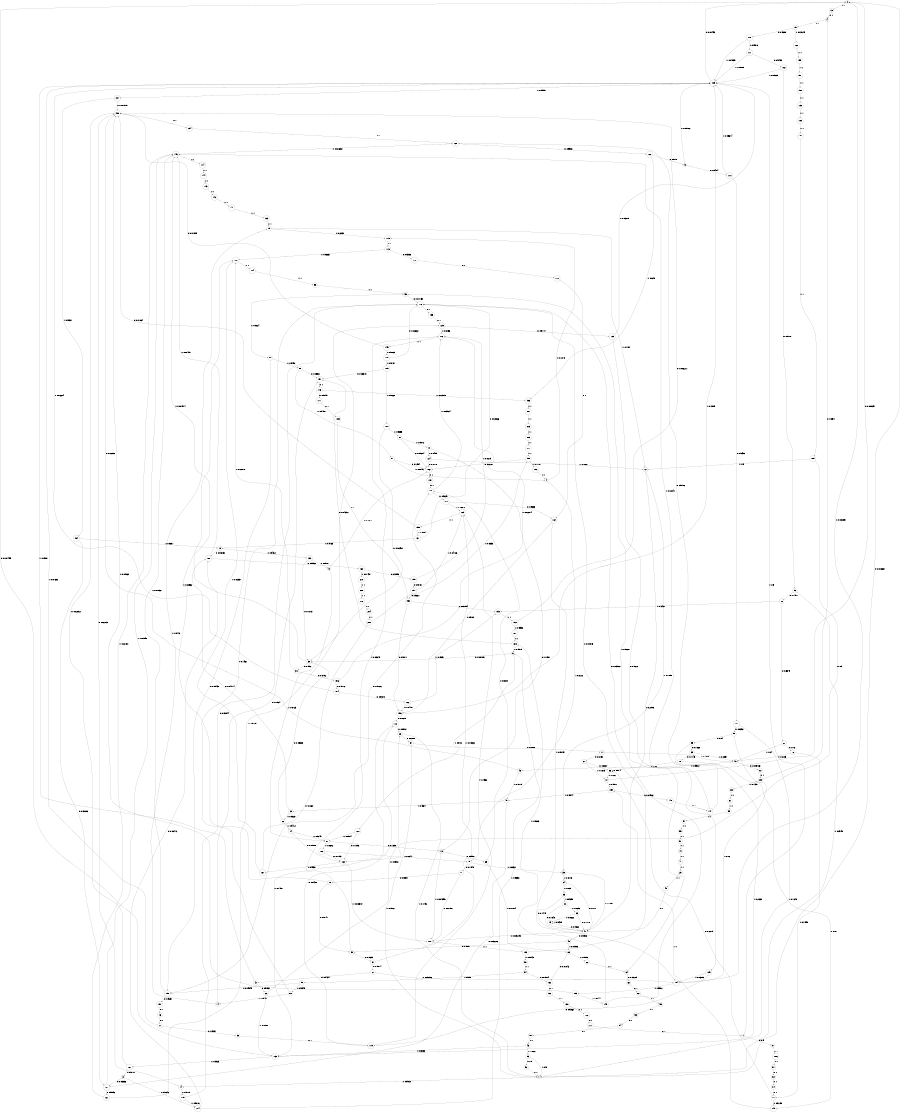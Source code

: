 digraph "ch1source_phase3_L16" {
size = "6,8.5";
ratio = "fill";
node [shape = circle];
node [fontsize = 24];
edge [fontsize = 24];
0 -> 13 [label = "0: 1        "];
1 -> 0 [label = "0: 0.008687  "];
1 -> 14 [label = "1: 0.9913   "];
2 -> 15 [label = "0: 1        "];
3 -> 127 [label = "0: 0.03536  "];
3 -> 174 [label = "1: 0.9646   "];
4 -> 115 [label = "0: 0.1278   "];
4 -> 75 [label = "1: 0.8722   "];
5 -> 110 [label = "0: 0.9484   "];
5 -> 209 [label = "1: 0.05161  "];
6 -> 38 [label = "0: 0.08705  "];
6 -> 120 [label = "1: 0.913    "];
7 -> 8 [label = "0: 0.5      "];
7 -> 209 [label = "1: 0.5      "];
8 -> 106 [label = "0: 1        "];
9 -> 162 [label = "0: 0.1277   "];
9 -> 81 [label = "1: 0.8723   "];
10 -> 73 [label = "0: 0.1501   "];
10 -> 124 [label = "1: 0.8499   "];
11 -> 27 [label = "0: 0.8192   "];
11 -> 48 [label = "1: 0.1808   "];
12 -> 47 [label = "0: 0.2195   "];
12 -> 35 [label = "1: 0.7805   "];
13 -> 2 [label = "0: 1        "];
14 -> 150 [label = "0: 0.02213  "];
14 -> 175 [label = "1: 0.9779   "];
15 -> 118 [label = "0: 0.9688   "];
15 -> 202 [label = "1: 0.03125  "];
16 -> 17 [label = "0: 1        "];
17 -> 25 [label = "0: 0.9231   "];
17 -> 209 [label = "1: 0.07692  "];
18 -> 180 [label = "0: 0.05183  "];
18 -> 132 [label = "1: 0.9482   "];
19 -> 47 [label = "0: 0.1562   "];
19 -> 19 [label = "1: 0.8438   "];
20 -> 47 [label = "0: 0.1348   "];
20 -> 23 [label = "1: 0.8652   "];
21 -> 42 [label = "0: 0.9424   "];
21 -> 194 [label = "1: 0.05756  "];
22 -> 38 [label = "0: 0.05883  "];
22 -> 24 [label = "1: 0.9412   "];
23 -> 47 [label = "0: 0.1178   "];
23 -> 19 [label = "1: 0.8822   "];
24 -> 168 [label = "0: 0.07508  "];
24 -> 81 [label = "1: 0.9249   "];
25 -> 119 [label = "0: 1        "];
26 -> 28 [label = "0: 0.8902   "];
26 -> 163 [label = "1: 0.1098   "];
27 -> 36 [label = "0: 0.8387   "];
27 -> 72 [label = "1: 0.1613   "];
28 -> 37 [label = "0: 0.8208   "];
28 -> 1 [label = "1: 0.1792   "];
29 -> 49 [label = "1: 1        "];
30 -> 196 [label = "0: 0.9792   "];
30 -> 108 [label = "1: 0.02078  "];
31 -> 21 [label = "0: 0.9514   "];
31 -> 165 [label = "1: 0.04863  "];
32 -> 180 [label = "0: 0.04774  "];
32 -> 22 [label = "1: 0.9523   "];
33 -> 47 [label = "0: 0.1475   "];
33 -> 20 [label = "1: 0.8525   "];
34 -> 47 [label = "0: 0.171    "];
34 -> 33 [label = "1: 0.829    "];
35 -> 47 [label = "0: 0.1857   "];
35 -> 34 [label = "1: 0.8143   "];
36 -> 36 [label = "0: 0.874    "];
36 -> 72 [label = "1: 0.126    "];
37 -> 11 [label = "0: 0.8088   "];
37 -> 1 [label = "1: 0.1912   "];
38 -> 30 [label = "0: 0.992    "];
38 -> 146 [label = "1: 0.007974  "];
39 -> 31 [label = "0: 0.9635   "];
39 -> 116 [label = "1: 0.03648  "];
40 -> 127 [label = "0: 0.03226  "];
40 -> 32 [label = "1: 0.9677   "];
41 -> 29 [label = "1: 1        "];
42 -> 26 [label = "0: 0.9092   "];
42 -> 209 [label = "1: 0.0908   "];
43 -> 53 [label = "0: 0.6667   "];
43 -> 163 [label = "1: 0.3333   "];
44 -> 41 [label = "1: 1        "];
45 -> 39 [label = "0: 0.9801   "];
45 -> 68 [label = "1: 0.01993  "];
46 -> 150 [label = "0: 0.02252  "];
46 -> 40 [label = "1: 0.9775   "];
47 -> 45 [label = "0: 0.9908   "];
47 -> 107 [label = "1: 0.009245  "];
48 -> 67 [label = "0: 0.009763  "];
48 -> 46 [label = "1: 0.9902   "];
49 -> 47 [label = "0: 1        "];
50 -> 43 [label = "0: 1        "];
51 -> 44 [label = "1: 1        "];
52 -> 1 [label = "1: 1        "];
53 -> 52 [label = "0: 0.5      "];
53 -> 1 [label = "1: 0.5      "];
54 -> 50 [label = "0: 1        "];
55 -> 51 [label = "1: 1        "];
56 -> 54 [label = "0: 1        "];
57 -> 55 [label = "1: 1        "];
58 -> 56 [label = "0: 1        "];
59 -> 57 [label = "1: 1        "];
60 -> 58 [label = "0: 1        "];
61 -> 59 [label = "1: 1        "];
62 -> 60 [label = "0: 1        "];
63 -> 61 [label = "1: 1        "];
64 -> 62 [label = "0: 0.03125  "];
64 -> 93 [label = "1: 0.9688   "];
65 -> 2 [label = "0: 0.8571   "];
65 -> 63 [label = "1: 0.1429   "];
66 -> 64 [label = "1: 1        "];
67 -> 65 [label = "0: 1        "];
68 -> 152 [label = "0: 0.01042  "];
68 -> 66 [label = "1: 0.9896   "];
69 -> 178 [label = "0: 0.9819   "];
69 -> 68 [label = "1: 0.01814  "];
70 -> 39 [label = "0: 0.9747   "];
70 -> 108 [label = "1: 0.02532  "];
71 -> 70 [label = "0: 0.9891   "];
71 -> 107 [label = "1: 0.01091  "];
72 -> 0 [label = "0: 0.008257  "];
72 -> 139 [label = "1: 0.9917   "];
73 -> 69 [label = "0: 0.9957   "];
73 -> 107 [label = "1: 0.004255  "];
74 -> 151 [label = "0: 0.1524   "];
74 -> 79 [label = "1: 0.8476   "];
75 -> 71 [label = "0: 0.1948   "];
75 -> 35 [label = "1: 0.8052   "];
76 -> 77 [label = "0: 0.7895   "];
76 -> 48 [label = "1: 0.2105   "];
77 -> 36 [label = "0: 0.6875   "];
77 -> 140 [label = "1: 0.3125   "];
78 -> 36 [label = "0: 0.82     "];
78 -> 140 [label = "1: 0.18     "];
79 -> 115 [label = "0: 0.2203   "];
79 -> 12 [label = "1: 0.7797   "];
80 -> 176 [label = "0: 0.1452   "];
80 -> 74 [label = "1: 0.8548   "];
81 -> 73 [label = "0: 0.1398   "];
81 -> 182 [label = "1: 0.8602   "];
82 -> 76 [label = "0: 0.76     "];
82 -> 48 [label = "1: 0.24     "];
83 -> 78 [label = "0: 0.7143   "];
83 -> 48 [label = "1: 0.2857   "];
84 -> 77 [label = "0: 1        "];
85 -> 83 [label = "0: 0.7368   "];
85 -> 163 [label = "1: 0.2632   "];
86 -> 82 [label = "0: 0.6579   "];
86 -> 193 [label = "1: 0.3421   "];
87 -> 162 [label = "0: 0.1254   "];
87 -> 4 [label = "1: 0.8746   "];
88 -> 151 [label = "0: 0.05921  "];
88 -> 87 [label = "1: 0.9408   "];
89 -> 198 [label = "0: 0.04545  "];
89 -> 80 [label = "1: 0.9545   "];
90 -> 198 [label = "0: 0.05438  "];
90 -> 88 [label = "1: 0.9456   "];
91 -> 162 [label = "0: 0.09284  "];
91 -> 10 [label = "1: 0.9072   "];
92 -> 84 [label = "0: 1        "];
93 -> 176 [label = "0: 0.01765  "];
93 -> 90 [label = "1: 0.9824   "];
94 -> 152 [label = "0: 0.01504  "];
94 -> 89 [label = "1: 0.985    "];
95 -> 85 [label = "0: 0.84     "];
95 -> 194 [label = "1: 0.16     "];
96 -> 86 [label = "0: 0.7451   "];
96 -> 1 [label = "1: 0.2549   "];
97 -> 92 [label = "0: 1        "];
98 -> 94 [label = "1: 1        "];
99 -> 93 [label = "1: 1        "];
100 -> 38 [label = "0: 0.06452  "];
100 -> 91 [label = "1: 0.9355   "];
101 -> 95 [label = "0: 0.8352   "];
101 -> 1 [label = "1: 0.1648   "];
102 -> 96 [label = "0: 0.9107   "];
102 -> 209 [label = "1: 0.08929  "];
103 -> 176 [label = "0: 0.01575  "];
103 -> 98 [label = "1: 0.9843   "];
104 -> 99 [label = "1: 1        "];
105 -> 151 [label = "0: 0.03378  "];
105 -> 100 [label = "1: 0.9662   "];
106 -> 97 [label = "0: 1        "];
107 -> 103 [label = "1: 1        "];
108 -> 104 [label = "1: 1        "];
109 -> 176 [label = "0: 0.02632  "];
109 -> 105 [label = "1: 0.9737   "];
110 -> 101 [label = "0: 0.9433   "];
110 -> 209 [label = "1: 0.05674  "];
111 -> 102 [label = "0: 0.9492   "];
111 -> 209 [label = "1: 0.05085  "];
112 -> 28 [label = "0: 0.8512   "];
112 -> 163 [label = "1: 0.1488   "];
113 -> 172 [label = "0: 0.9333   "];
113 -> 108 [label = "1: 0.06667  "];
114 -> 144 [label = "1: 1        "];
115 -> 113 [label = "0: 1        "];
116 -> 145 [label = "1: 1        "];
117 -> 7 [label = "0: 1        "];
118 -> 111 [label = "0: 0.9516   "];
118 -> 209 [label = "1: 0.04839  "];
119 -> 112 [label = "0: 0.8438   "];
119 -> 165 [label = "1: 0.1562   "];
120 -> 168 [label = "0: 0.1096   "];
120 -> 81 [label = "1: 0.8904   "];
121 -> 129 [label = "0: 0.9785   "];
121 -> 146 [label = "1: 0.02151  "];
122 -> 5 [label = "0: 0.975    "];
122 -> 153 [label = "1: 0.025    "];
123 -> 125 [label = "0: 0.9672   "];
123 -> 209 [label = "1: 0.03279  "];
124 -> 162 [label = "0: 0.2178   "];
124 -> 12 [label = "1: 0.7822   "];
125 -> 119 [label = "0: 0.9362   "];
125 -> 194 [label = "1: 0.06383  "];
126 -> 117 [label = "0: 1        "];
127 -> 121 [label = "0: 0.9946   "];
127 -> 146 [label = "1: 0.00545  "];
128 -> 122 [label = "0: 0.9938   "];
128 -> 146 [label = "1: 0.006231  "];
129 -> 123 [label = "0: 0.9744   "];
129 -> 116 [label = "1: 0.0256   "];
130 -> 126 [label = "0: 1        "];
131 -> 176 [label = "0: 0.02366  "];
131 -> 18 [label = "1: 0.9763   "];
132 -> 38 [label = "0: 0.1013   "];
132 -> 9 [label = "1: 0.8987   "];
133 -> 79 [label = "1: 1        "];
134 -> 128 [label = "0: 1        "];
135 -> 129 [label = "0: 1        "];
136 -> 130 [label = "0: 1        "];
137 -> 150 [label = "0: 0.007919  "];
137 -> 154 [label = "1: 0.9921   "];
138 -> 151 [label = "0: 0.04252  "];
138 -> 6 [label = "1: 0.9575   "];
139 -> 148 [label = "0: 0.01562  "];
139 -> 40 [label = "1: 0.9844   "];
140 -> 139 [label = "1: 1        "];
141 -> 133 [label = "1: 1        "];
142 -> 141 [label = "1: 1        "];
143 -> 142 [label = "1: 1        "];
144 -> 143 [label = "1: 1        "];
145 -> 150 [label = "0: 0.01305  "];
145 -> 109 [label = "1: 0.9869   "];
146 -> 114 [label = "1: 1        "];
147 -> 128 [label = "0: 0.9796   "];
147 -> 146 [label = "1: 0.02041  "];
148 -> 147 [label = "0: 1        "];
149 -> 176 [label = "0: 0.03968  "];
149 -> 138 [label = "1: 0.9603   "];
150 -> 134 [label = "0: 1        "];
151 -> 173 [label = "0: 1        "];
152 -> 136 [label = "0: 1        "];
153 -> 207 [label = "1: 1        "];
154 -> 127 [label = "0: 0.03086  "];
154 -> 18 [label = "1: 0.9691   "];
155 -> 150 [label = "0: 0.01064  "];
155 -> 131 [label = "1: 0.9894   "];
156 -> 112 [label = "0: 0.8615   "];
156 -> 209 [label = "1: 0.1385   "];
157 -> 158 [label = "0: 0.9527   "];
157 -> 165 [label = "1: 0.04726  "];
158 -> 156 [label = "0: 0.9011   "];
158 -> 193 [label = "1: 0.09894  "];
159 -> 157 [label = "0: 0.9781   "];
159 -> 116 [label = "1: 0.0219   "];
160 -> 159 [label = "0: 0.9856   "];
160 -> 210 [label = "1: 0.01437  "];
161 -> 150 [label = "0: 0.02892  "];
161 -> 3 [label = "1: 0.9711   "];
162 -> 179 [label = "0: 1        "];
163 -> 0 [label = "0: 0.007455  "];
163 -> 161 [label = "1: 0.9925   "];
164 -> 156 [label = "0: 0.908    "];
164 -> 194 [label = "1: 0.09197  "];
165 -> 155 [label = "1: 1        "];
166 -> 156 [label = "0: 0.8415   "];
166 -> 193 [label = "1: 0.1585   "];
167 -> 178 [label = "0: 0.9766   "];
167 -> 108 [label = "1: 0.02337  "];
168 -> 167 [label = "0: 0.9931   "];
168 -> 107 [label = "1: 0.006907  "];
169 -> 158 [label = "0: 1        "];
170 -> 164 [label = "0: 1        "];
171 -> 169 [label = "0: 1        "];
172 -> 170 [label = "0: 1        "];
173 -> 171 [label = "0: 0.9848   "];
173 -> 153 [label = "1: 0.01515  "];
174 -> 180 [label = "0: 0.06472  "];
174 -> 6 [label = "1: 0.9353   "];
175 -> 176 [label = "0: 0.03844  "];
175 -> 174 [label = "1: 0.9616   "];
176 -> 135 [label = "0: 1        "];
177 -> 164 [label = "0: 0.9333   "];
177 -> 165 [label = "1: 0.06672  "];
178 -> 177 [label = "0: 0.9648   "];
178 -> 116 [label = "1: 0.03524  "];
179 -> 178 [label = "0: 1        "];
180 -> 160 [label = "0: 0.9952   "];
180 -> 146 [label = "1: 0.00479  "];
181 -> 138 [label = "1: 1        "];
182 -> 168 [label = "0: 0.1753   "];
182 -> 75 [label = "1: 0.8247   "];
183 -> 150 [label = "0: 0.01562  "];
183 -> 149 [label = "1: 0.9844   "];
184 -> 166 [label = "0: 0.9378   "];
184 -> 209 [label = "1: 0.06224  "];
185 -> 168 [label = "0: 0.5      "];
185 -> 12 [label = "1: 0.5      "];
186 -> 4 [label = "1: 1        "];
187 -> 185 [label = "1: 1        "];
188 -> 187 [label = "1: 1        "];
189 -> 188 [label = "1: 1        "];
190 -> 189 [label = "1: 1        "];
191 -> 190 [label = "1: 1        "];
192 -> 150 [label = "0: 0.006211  "];
192 -> 181 [label = "1: 0.9938   "];
193 -> 192 [label = "1: 1        "];
194 -> 0 [label = "0: 0.003891  "];
194 -> 183 [label = "1: 0.9961   "];
195 -> 162 [label = "0: 0.2222   "];
195 -> 186 [label = "1: 0.7778   "];
196 -> 184 [label = "0: 0.9772   "];
196 -> 116 [label = "1: 0.02284  "];
197 -> 16 [label = "0: 1        "];
198 -> 197 [label = "0: 0.9231   "];
198 -> 146 [label = "1: 0.07692  "];
199 -> 191 [label = "1: 1        "];
200 -> 198 [label = "0: 0.1667   "];
200 -> 195 [label = "1: 0.8333   "];
201 -> 195 [label = "1: 1        "];
202 -> 199 [label = "1: 1        "];
203 -> 201 [label = "1: 1        "];
204 -> 200 [label = "1: 1        "];
205 -> 203 [label = "1: 1        "];
206 -> 204 [label = "1: 1        "];
207 -> 205 [label = "1: 1        "];
208 -> 206 [label = "1: 1        "];
209 -> 0 [label = "0: 0.00453  "];
209 -> 137 [label = "1: 0.9955   "];
210 -> 208 [label = "1: 1        "];
}